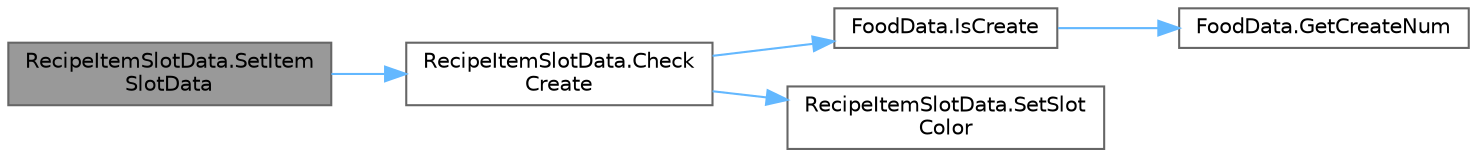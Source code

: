 digraph "RecipeItemSlotData.SetItemSlotData"
{
 // LATEX_PDF_SIZE
  bgcolor="transparent";
  edge [fontname=Helvetica,fontsize=10,labelfontname=Helvetica,labelfontsize=10];
  node [fontname=Helvetica,fontsize=10,shape=box,height=0.2,width=0.4];
  rankdir="LR";
  Node1 [id="Node000001",label="RecipeItemSlotData.SetItem\lSlotData",height=0.2,width=0.4,color="gray40", fillcolor="grey60", style="filled", fontcolor="black",tooltip=" "];
  Node1 -> Node2 [id="edge1_Node000001_Node000002",color="steelblue1",style="solid",tooltip=" "];
  Node2 [id="Node000002",label="RecipeItemSlotData.Check\lCreate",height=0.2,width=0.4,color="grey40", fillcolor="white", style="filled",URL="$class_recipe_item_slot_data.html#afc2a4a49d15fa4598dcd090bed0312de",tooltip=" "];
  Node2 -> Node3 [id="edge2_Node000002_Node000003",color="steelblue1",style="solid",tooltip=" "];
  Node3 [id="Node000003",label="FoodData.IsCreate",height=0.2,width=0.4,color="grey40", fillcolor="white", style="filled",URL="$class_food_data.html#ae8403377fa7d3c4fe82ebb003d562a4f",tooltip="引数料理が作成できるか確認するメソッド"];
  Node3 -> Node4 [id="edge3_Node000003_Node000004",color="steelblue1",style="solid",tooltip=" "];
  Node4 [id="Node000004",label="FoodData.GetCreateNum",height=0.2,width=0.4,color="grey40", fillcolor="white", style="filled",URL="$class_food_data.html#afeebe5f74b9700c3c74f242e680b8754",tooltip="引数料理が作成できる数を確認するメソッド"];
  Node2 -> Node5 [id="edge4_Node000002_Node000005",color="steelblue1",style="solid",tooltip=" "];
  Node5 [id="Node000005",label="RecipeItemSlotData.SetSlot\lColor",height=0.2,width=0.4,color="grey40", fillcolor="white", style="filled",URL="$class_recipe_item_slot_data.html#a513dac709142065cba9d18fde3034398",tooltip=" "];
}
